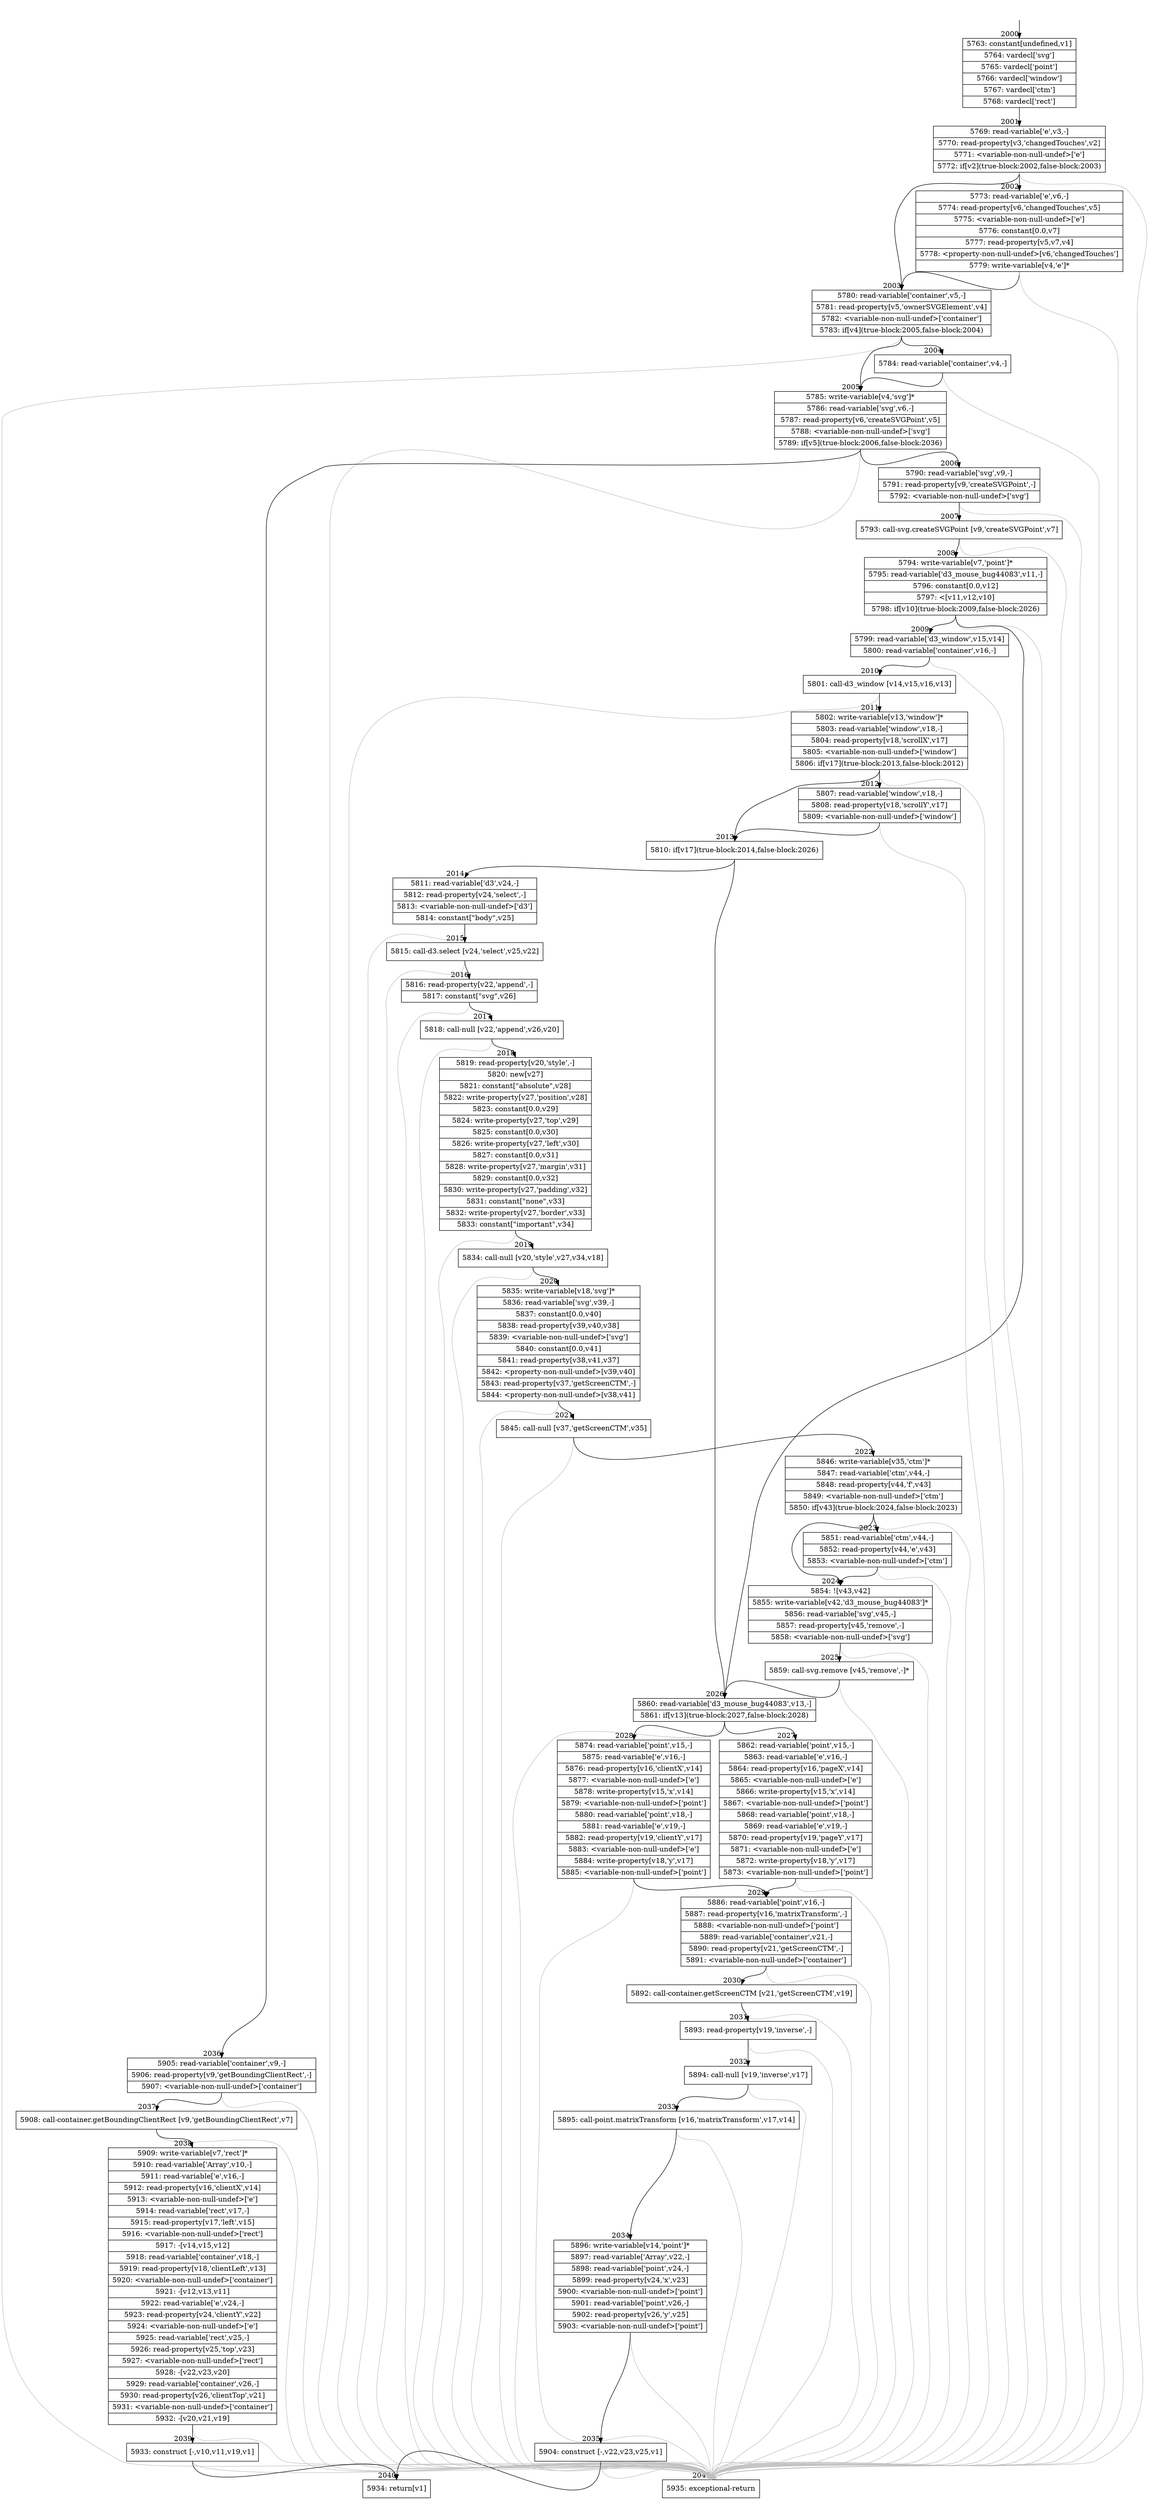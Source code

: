 digraph {
rankdir="TD"
BB_entry194[shape=none,label=""];
BB_entry194 -> BB2000 [tailport=s, headport=n, headlabel="    2000"]
BB2000 [shape=record label="{5763: constant[undefined,v1]|5764: vardecl['svg']|5765: vardecl['point']|5766: vardecl['window']|5767: vardecl['ctm']|5768: vardecl['rect']}" ] 
BB2000 -> BB2001 [tailport=s, headport=n, headlabel="      2001"]
BB2001 [shape=record label="{5769: read-variable['e',v3,-]|5770: read-property[v3,'changedTouches',v2]|5771: \<variable-non-null-undef\>['e']|5772: if[v2](true-block:2002,false-block:2003)}" ] 
BB2001 -> BB2002 [tailport=s, headport=n, headlabel="      2002"]
BB2001 -> BB2003 [tailport=s, headport=n, headlabel="      2003"]
BB2001 -> BB2041 [tailport=s, headport=n, color=gray, headlabel="      2041"]
BB2002 [shape=record label="{5773: read-variable['e',v6,-]|5774: read-property[v6,'changedTouches',v5]|5775: \<variable-non-null-undef\>['e']|5776: constant[0.0,v7]|5777: read-property[v5,v7,v4]|5778: \<property-non-null-undef\>[v6,'changedTouches']|5779: write-variable[v4,'e']*}" ] 
BB2002 -> BB2003 [tailport=s, headport=n]
BB2002 -> BB2041 [tailport=s, headport=n, color=gray]
BB2003 [shape=record label="{5780: read-variable['container',v5,-]|5781: read-property[v5,'ownerSVGElement',v4]|5782: \<variable-non-null-undef\>['container']|5783: if[v4](true-block:2005,false-block:2004)}" ] 
BB2003 -> BB2005 [tailport=s, headport=n, headlabel="      2005"]
BB2003 -> BB2004 [tailport=s, headport=n, headlabel="      2004"]
BB2003 -> BB2041 [tailport=s, headport=n, color=gray]
BB2004 [shape=record label="{5784: read-variable['container',v4,-]}" ] 
BB2004 -> BB2005 [tailport=s, headport=n]
BB2004 -> BB2041 [tailport=s, headport=n, color=gray]
BB2005 [shape=record label="{5785: write-variable[v4,'svg']*|5786: read-variable['svg',v6,-]|5787: read-property[v6,'createSVGPoint',v5]|5788: \<variable-non-null-undef\>['svg']|5789: if[v5](true-block:2006,false-block:2036)}" ] 
BB2005 -> BB2006 [tailport=s, headport=n, headlabel="      2006"]
BB2005 -> BB2036 [tailport=s, headport=n, headlabel="      2036"]
BB2005 -> BB2041 [tailport=s, headport=n, color=gray]
BB2006 [shape=record label="{5790: read-variable['svg',v9,-]|5791: read-property[v9,'createSVGPoint',-]|5792: \<variable-non-null-undef\>['svg']}" ] 
BB2006 -> BB2007 [tailport=s, headport=n, headlabel="      2007"]
BB2006 -> BB2041 [tailport=s, headport=n, color=gray]
BB2007 [shape=record label="{5793: call-svg.createSVGPoint [v9,'createSVGPoint',v7]}" ] 
BB2007 -> BB2008 [tailport=s, headport=n, headlabel="      2008"]
BB2007 -> BB2041 [tailport=s, headport=n, color=gray]
BB2008 [shape=record label="{5794: write-variable[v7,'point']*|5795: read-variable['d3_mouse_bug44083',v11,-]|5796: constant[0.0,v12]|5797: \<[v11,v12,v10]|5798: if[v10](true-block:2009,false-block:2026)}" ] 
BB2008 -> BB2009 [tailport=s, headport=n, headlabel="      2009"]
BB2008 -> BB2026 [tailport=s, headport=n, headlabel="      2026"]
BB2008 -> BB2041 [tailport=s, headport=n, color=gray]
BB2009 [shape=record label="{5799: read-variable['d3_window',v15,v14]|5800: read-variable['container',v16,-]}" ] 
BB2009 -> BB2010 [tailport=s, headport=n, headlabel="      2010"]
BB2009 -> BB2041 [tailport=s, headport=n, color=gray]
BB2010 [shape=record label="{5801: call-d3_window [v14,v15,v16,v13]}" ] 
BB2010 -> BB2011 [tailport=s, headport=n, headlabel="      2011"]
BB2010 -> BB2041 [tailport=s, headport=n, color=gray]
BB2011 [shape=record label="{5802: write-variable[v13,'window']*|5803: read-variable['window',v18,-]|5804: read-property[v18,'scrollX',v17]|5805: \<variable-non-null-undef\>['window']|5806: if[v17](true-block:2013,false-block:2012)}" ] 
BB2011 -> BB2013 [tailport=s, headport=n, headlabel="      2013"]
BB2011 -> BB2012 [tailport=s, headport=n, headlabel="      2012"]
BB2011 -> BB2041 [tailport=s, headport=n, color=gray]
BB2012 [shape=record label="{5807: read-variable['window',v18,-]|5808: read-property[v18,'scrollY',v17]|5809: \<variable-non-null-undef\>['window']}" ] 
BB2012 -> BB2013 [tailport=s, headport=n]
BB2012 -> BB2041 [tailport=s, headport=n, color=gray]
BB2013 [shape=record label="{5810: if[v17](true-block:2014,false-block:2026)}" ] 
BB2013 -> BB2014 [tailport=s, headport=n, headlabel="      2014"]
BB2013 -> BB2026 [tailport=s, headport=n]
BB2014 [shape=record label="{5811: read-variable['d3',v24,-]|5812: read-property[v24,'select',-]|5813: \<variable-non-null-undef\>['d3']|5814: constant[\"body\",v25]}" ] 
BB2014 -> BB2015 [tailport=s, headport=n, headlabel="      2015"]
BB2014 -> BB2041 [tailport=s, headport=n, color=gray]
BB2015 [shape=record label="{5815: call-d3.select [v24,'select',v25,v22]}" ] 
BB2015 -> BB2016 [tailport=s, headport=n, headlabel="      2016"]
BB2015 -> BB2041 [tailport=s, headport=n, color=gray]
BB2016 [shape=record label="{5816: read-property[v22,'append',-]|5817: constant[\"svg\",v26]}" ] 
BB2016 -> BB2017 [tailport=s, headport=n, headlabel="      2017"]
BB2016 -> BB2041 [tailport=s, headport=n, color=gray]
BB2017 [shape=record label="{5818: call-null [v22,'append',v26,v20]}" ] 
BB2017 -> BB2018 [tailport=s, headport=n, headlabel="      2018"]
BB2017 -> BB2041 [tailport=s, headport=n, color=gray]
BB2018 [shape=record label="{5819: read-property[v20,'style',-]|5820: new[v27]|5821: constant[\"absolute\",v28]|5822: write-property[v27,'position',v28]|5823: constant[0.0,v29]|5824: write-property[v27,'top',v29]|5825: constant[0.0,v30]|5826: write-property[v27,'left',v30]|5827: constant[0.0,v31]|5828: write-property[v27,'margin',v31]|5829: constant[0.0,v32]|5830: write-property[v27,'padding',v32]|5831: constant[\"none\",v33]|5832: write-property[v27,'border',v33]|5833: constant[\"important\",v34]}" ] 
BB2018 -> BB2019 [tailport=s, headport=n, headlabel="      2019"]
BB2018 -> BB2041 [tailport=s, headport=n, color=gray]
BB2019 [shape=record label="{5834: call-null [v20,'style',v27,v34,v18]}" ] 
BB2019 -> BB2020 [tailport=s, headport=n, headlabel="      2020"]
BB2019 -> BB2041 [tailport=s, headport=n, color=gray]
BB2020 [shape=record label="{5835: write-variable[v18,'svg']*|5836: read-variable['svg',v39,-]|5837: constant[0.0,v40]|5838: read-property[v39,v40,v38]|5839: \<variable-non-null-undef\>['svg']|5840: constant[0.0,v41]|5841: read-property[v38,v41,v37]|5842: \<property-non-null-undef\>[v39,v40]|5843: read-property[v37,'getScreenCTM',-]|5844: \<property-non-null-undef\>[v38,v41]}" ] 
BB2020 -> BB2021 [tailport=s, headport=n, headlabel="      2021"]
BB2020 -> BB2041 [tailport=s, headport=n, color=gray]
BB2021 [shape=record label="{5845: call-null [v37,'getScreenCTM',v35]}" ] 
BB2021 -> BB2022 [tailport=s, headport=n, headlabel="      2022"]
BB2021 -> BB2041 [tailport=s, headport=n, color=gray]
BB2022 [shape=record label="{5846: write-variable[v35,'ctm']*|5847: read-variable['ctm',v44,-]|5848: read-property[v44,'f',v43]|5849: \<variable-non-null-undef\>['ctm']|5850: if[v43](true-block:2024,false-block:2023)}" ] 
BB2022 -> BB2024 [tailport=s, headport=n, headlabel="      2024"]
BB2022 -> BB2023 [tailport=s, headport=n, headlabel="      2023"]
BB2022 -> BB2041 [tailport=s, headport=n, color=gray]
BB2023 [shape=record label="{5851: read-variable['ctm',v44,-]|5852: read-property[v44,'e',v43]|5853: \<variable-non-null-undef\>['ctm']}" ] 
BB2023 -> BB2024 [tailport=s, headport=n]
BB2023 -> BB2041 [tailport=s, headport=n, color=gray]
BB2024 [shape=record label="{5854: ![v43,v42]|5855: write-variable[v42,'d3_mouse_bug44083']*|5856: read-variable['svg',v45,-]|5857: read-property[v45,'remove',-]|5858: \<variable-non-null-undef\>['svg']}" ] 
BB2024 -> BB2025 [tailport=s, headport=n, headlabel="      2025"]
BB2024 -> BB2041 [tailport=s, headport=n, color=gray]
BB2025 [shape=record label="{5859: call-svg.remove [v45,'remove',-]*}" ] 
BB2025 -> BB2026 [tailport=s, headport=n]
BB2025 -> BB2041 [tailport=s, headport=n, color=gray]
BB2026 [shape=record label="{5860: read-variable['d3_mouse_bug44083',v13,-]|5861: if[v13](true-block:2027,false-block:2028)}" ] 
BB2026 -> BB2027 [tailport=s, headport=n, headlabel="      2027"]
BB2026 -> BB2028 [tailport=s, headport=n, headlabel="      2028"]
BB2026 -> BB2041 [tailport=s, headport=n, color=gray]
BB2027 [shape=record label="{5862: read-variable['point',v15,-]|5863: read-variable['e',v16,-]|5864: read-property[v16,'pageX',v14]|5865: \<variable-non-null-undef\>['e']|5866: write-property[v15,'x',v14]|5867: \<variable-non-null-undef\>['point']|5868: read-variable['point',v18,-]|5869: read-variable['e',v19,-]|5870: read-property[v19,'pageY',v17]|5871: \<variable-non-null-undef\>['e']|5872: write-property[v18,'y',v17]|5873: \<variable-non-null-undef\>['point']}" ] 
BB2027 -> BB2029 [tailport=s, headport=n, headlabel="      2029"]
BB2027 -> BB2041 [tailport=s, headport=n, color=gray]
BB2028 [shape=record label="{5874: read-variable['point',v15,-]|5875: read-variable['e',v16,-]|5876: read-property[v16,'clientX',v14]|5877: \<variable-non-null-undef\>['e']|5878: write-property[v15,'x',v14]|5879: \<variable-non-null-undef\>['point']|5880: read-variable['point',v18,-]|5881: read-variable['e',v19,-]|5882: read-property[v19,'clientY',v17]|5883: \<variable-non-null-undef\>['e']|5884: write-property[v18,'y',v17]|5885: \<variable-non-null-undef\>['point']}" ] 
BB2028 -> BB2029 [tailport=s, headport=n]
BB2028 -> BB2041 [tailport=s, headport=n, color=gray]
BB2029 [shape=record label="{5886: read-variable['point',v16,-]|5887: read-property[v16,'matrixTransform',-]|5888: \<variable-non-null-undef\>['point']|5889: read-variable['container',v21,-]|5890: read-property[v21,'getScreenCTM',-]|5891: \<variable-non-null-undef\>['container']}" ] 
BB2029 -> BB2030 [tailport=s, headport=n, headlabel="      2030"]
BB2029 -> BB2041 [tailport=s, headport=n, color=gray]
BB2030 [shape=record label="{5892: call-container.getScreenCTM [v21,'getScreenCTM',v19]}" ] 
BB2030 -> BB2031 [tailport=s, headport=n, headlabel="      2031"]
BB2030 -> BB2041 [tailport=s, headport=n, color=gray]
BB2031 [shape=record label="{5893: read-property[v19,'inverse',-]}" ] 
BB2031 -> BB2032 [tailport=s, headport=n, headlabel="      2032"]
BB2031 -> BB2041 [tailport=s, headport=n, color=gray]
BB2032 [shape=record label="{5894: call-null [v19,'inverse',v17]}" ] 
BB2032 -> BB2033 [tailport=s, headport=n, headlabel="      2033"]
BB2032 -> BB2041 [tailport=s, headport=n, color=gray]
BB2033 [shape=record label="{5895: call-point.matrixTransform [v16,'matrixTransform',v17,v14]}" ] 
BB2033 -> BB2034 [tailport=s, headport=n, headlabel="      2034"]
BB2033 -> BB2041 [tailport=s, headport=n, color=gray]
BB2034 [shape=record label="{5896: write-variable[v14,'point']*|5897: read-variable['Array',v22,-]|5898: read-variable['point',v24,-]|5899: read-property[v24,'x',v23]|5900: \<variable-non-null-undef\>['point']|5901: read-variable['point',v26,-]|5902: read-property[v26,'y',v25]|5903: \<variable-non-null-undef\>['point']}" ] 
BB2034 -> BB2035 [tailport=s, headport=n, headlabel="      2035"]
BB2034 -> BB2041 [tailport=s, headport=n, color=gray]
BB2035 [shape=record label="{5904: construct [-,v22,v23,v25,v1]}" ] 
BB2035 -> BB2040 [tailport=s, headport=n, headlabel="      2040"]
BB2035 -> BB2041 [tailport=s, headport=n, color=gray]
BB2036 [shape=record label="{5905: read-variable['container',v9,-]|5906: read-property[v9,'getBoundingClientRect',-]|5907: \<variable-non-null-undef\>['container']}" ] 
BB2036 -> BB2037 [tailport=s, headport=n, headlabel="      2037"]
BB2036 -> BB2041 [tailport=s, headport=n, color=gray]
BB2037 [shape=record label="{5908: call-container.getBoundingClientRect [v9,'getBoundingClientRect',v7]}" ] 
BB2037 -> BB2038 [tailport=s, headport=n, headlabel="      2038"]
BB2037 -> BB2041 [tailport=s, headport=n, color=gray]
BB2038 [shape=record label="{5909: write-variable[v7,'rect']*|5910: read-variable['Array',v10,-]|5911: read-variable['e',v16,-]|5912: read-property[v16,'clientX',v14]|5913: \<variable-non-null-undef\>['e']|5914: read-variable['rect',v17,-]|5915: read-property[v17,'left',v15]|5916: \<variable-non-null-undef\>['rect']|5917: -[v14,v15,v12]|5918: read-variable['container',v18,-]|5919: read-property[v18,'clientLeft',v13]|5920: \<variable-non-null-undef\>['container']|5921: -[v12,v13,v11]|5922: read-variable['e',v24,-]|5923: read-property[v24,'clientY',v22]|5924: \<variable-non-null-undef\>['e']|5925: read-variable['rect',v25,-]|5926: read-property[v25,'top',v23]|5927: \<variable-non-null-undef\>['rect']|5928: -[v22,v23,v20]|5929: read-variable['container',v26,-]|5930: read-property[v26,'clientTop',v21]|5931: \<variable-non-null-undef\>['container']|5932: -[v20,v21,v19]}" ] 
BB2038 -> BB2039 [tailport=s, headport=n, headlabel="      2039"]
BB2038 -> BB2041 [tailport=s, headport=n, color=gray]
BB2039 [shape=record label="{5933: construct [-,v10,v11,v19,v1]}" ] 
BB2039 -> BB2040 [tailport=s, headport=n]
BB2039 -> BB2041 [tailport=s, headport=n, color=gray]
BB2040 [shape=record label="{5934: return[v1]}" ] 
BB2041 [shape=record label="{5935: exceptional-return}" ] 
//#$~ 1191
}
